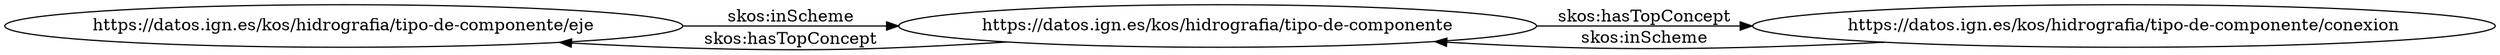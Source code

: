 digraph ar2dtool_diagram { 
rankdir=LR;
size="1501"
	"https://datos.ign.es/kos/hidrografia/tipo-de-componente/eje" -> "https://datos.ign.es/kos/hidrografia/tipo-de-componente" [ label = "skos:inScheme" ];
	"https://datos.ign.es/kos/hidrografia/tipo-de-componente/conexion" -> "https://datos.ign.es/kos/hidrografia/tipo-de-componente" [ label = "skos:inScheme" ];
	"https://datos.ign.es/kos/hidrografia/tipo-de-componente" -> "https://datos.ign.es/kos/hidrografia/tipo-de-componente/eje" [ label = "skos:hasTopConcept" ];
	"https://datos.ign.es/kos/hidrografia/tipo-de-componente" -> "https://datos.ign.es/kos/hidrografia/tipo-de-componente/conexion" [ label = "skos:hasTopConcept" ];

}
